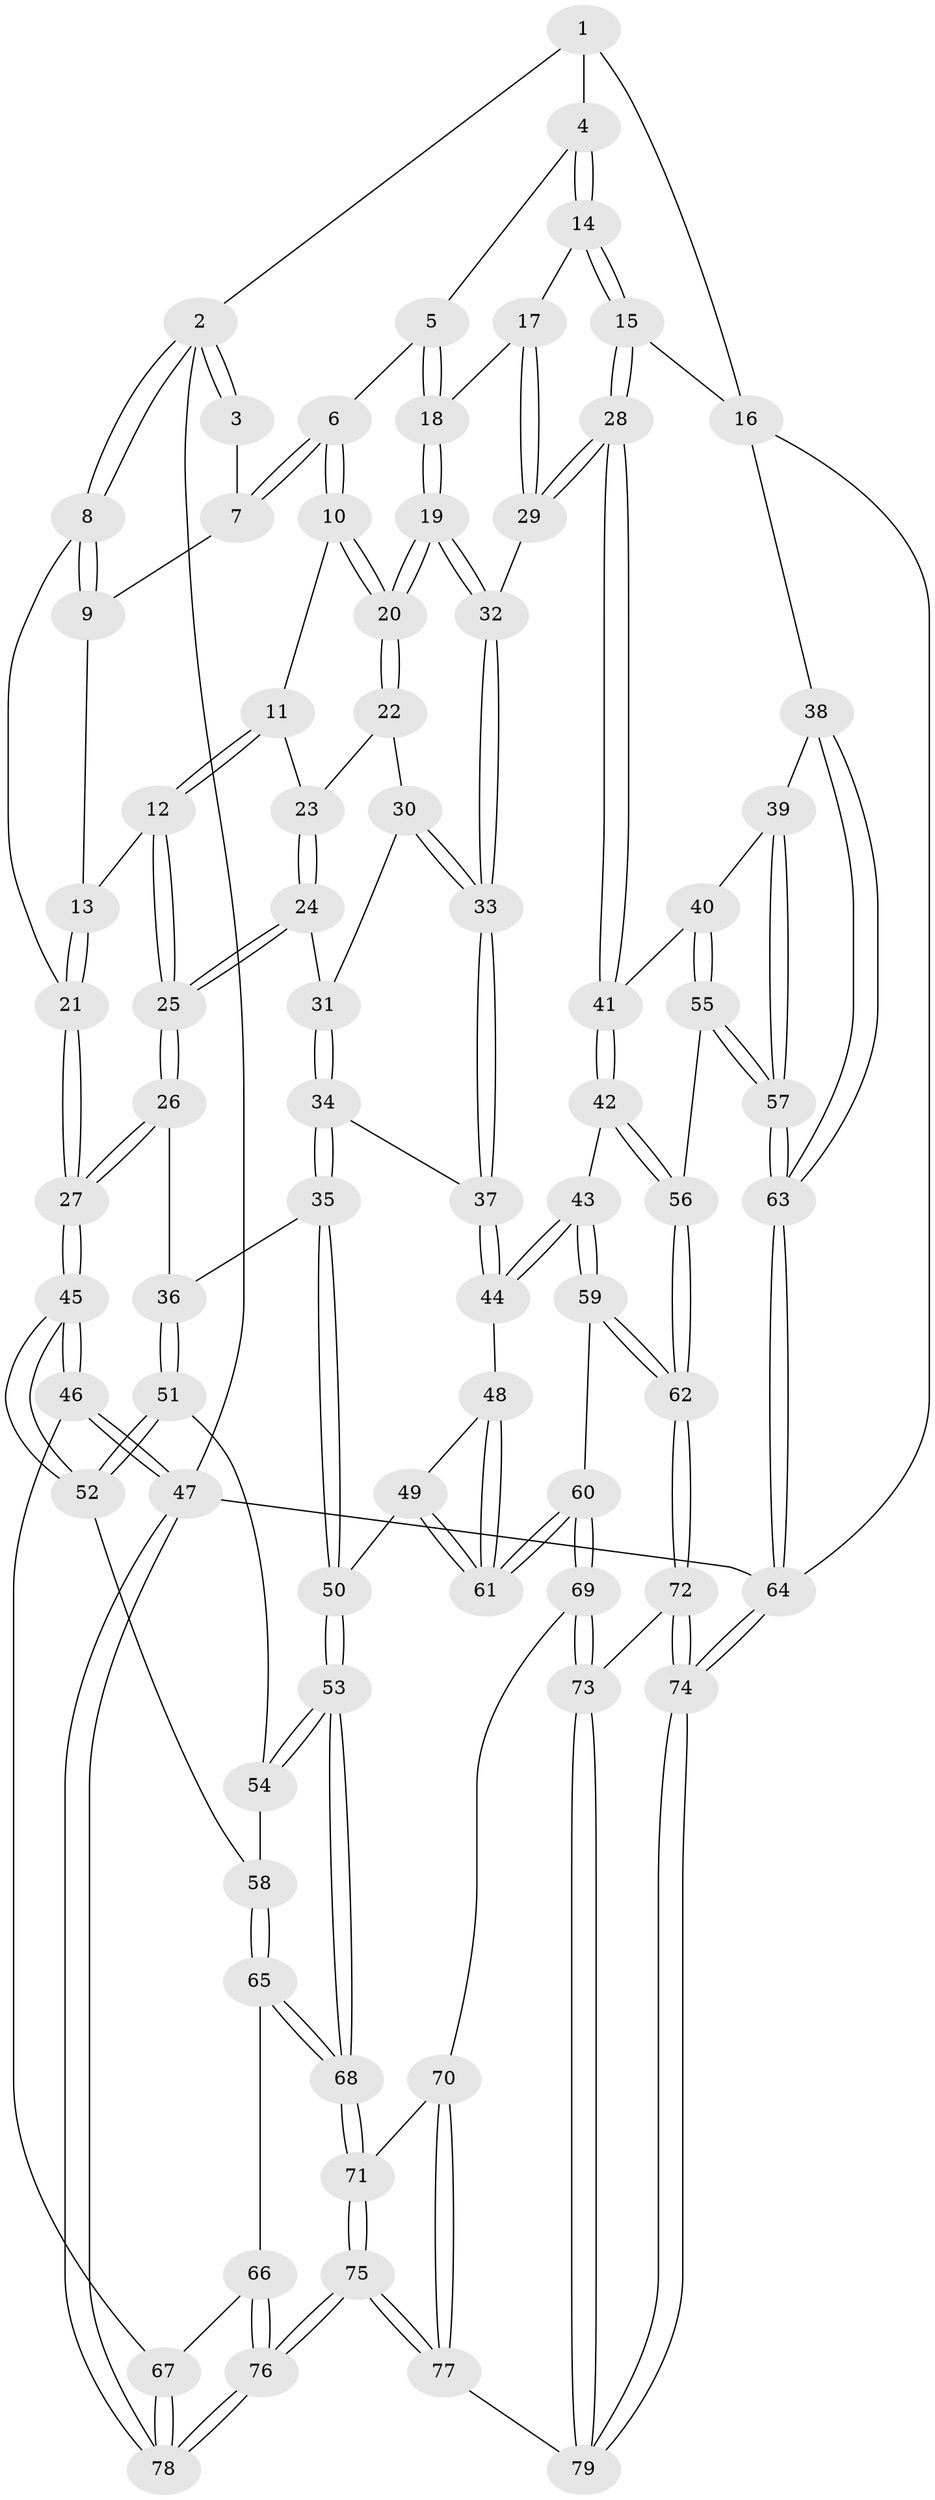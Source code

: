 // Generated by graph-tools (version 1.1) at 2025/51/03/09/25 03:51:00]
// undirected, 79 vertices, 194 edges
graph export_dot {
graph [start="1"]
  node [color=gray90,style=filled];
  1 [pos="+0.5297792032347766+0"];
  2 [pos="+0+0"];
  3 [pos="+0.22299365144653102+0"];
  4 [pos="+0.5437013333442933+0"];
  5 [pos="+0.45631275082027356+0.08978277810890793"];
  6 [pos="+0.4054255020837589+0.1307283214039962"];
  7 [pos="+0.2149788262798599+0.06162044727503587"];
  8 [pos="+0+0"];
  9 [pos="+0.19120695952520603+0.11779502758932302"];
  10 [pos="+0.40198100489063765+0.1360909938502043"];
  11 [pos="+0.3160118429735596+0.2039714108570787"];
  12 [pos="+0.2074711358882192+0.19607869323118815"];
  13 [pos="+0.1901408961282861+0.15441822183342538"];
  14 [pos="+0.6350068690441677+0.10269229517861549"];
  15 [pos="+1+0.18031633324786195"];
  16 [pos="+1+0.16239613971930747"];
  17 [pos="+0.6276135934037789+0.19247586046787288"];
  18 [pos="+0.49562109199554355+0.2864333971255401"];
  19 [pos="+0.46087145656474526+0.3497389866456074"];
  20 [pos="+0.43281329941326285+0.3134684611988029"];
  21 [pos="+0+0.20349994164500082"];
  22 [pos="+0.3441447137983484+0.269601654713246"];
  23 [pos="+0.3217138371748163+0.22411891722611962"];
  24 [pos="+0.27481860365260596+0.3104861742654007"];
  25 [pos="+0.16269746600814478+0.31314999908003627"];
  26 [pos="+0.10146760796277765+0.39362700466474687"];
  27 [pos="+0+0.41972196637387255"];
  28 [pos="+0.6996287036221548+0.39762628040638837"];
  29 [pos="+0.6841451526397819+0.3876189061124601"];
  30 [pos="+0.3203445976604097+0.310317739639536"];
  31 [pos="+0.30060699513555267+0.31919438951287565"];
  32 [pos="+0.4664396087518457+0.39892500630563826"];
  33 [pos="+0.4392082525464704+0.43253093194029335"];
  34 [pos="+0.3172410929013927+0.46441355291833986"];
  35 [pos="+0.24189904435793627+0.47981637793340864"];
  36 [pos="+0.23662281091821077+0.47753021495910614"];
  37 [pos="+0.4208273368524794+0.4617092186350601"];
  38 [pos="+1+0.5164798656310171"];
  39 [pos="+0.8842803576704877+0.526980697435675"];
  40 [pos="+0.8122592943789695+0.517118644984967"];
  41 [pos="+0.7177326096391906+0.4684657289168291"];
  42 [pos="+0.669135865859008+0.5493708367757604"];
  43 [pos="+0.46937867691044566+0.5800979648512259"];
  44 [pos="+0.46518667648788914+0.577025757136449"];
  45 [pos="+0+0.47447840825849547"];
  46 [pos="+0+0.774835660242416"];
  47 [pos="+0+1"];
  48 [pos="+0.4629799344817066+0.5787200300540475"];
  49 [pos="+0.2599088012447306+0.6536278493753251"];
  50 [pos="+0.2556744486045404+0.6528762712088845"];
  51 [pos="+0.13248401660252918+0.6182737620944101"];
  52 [pos="+0+0.5645298582099084"];
  53 [pos="+0.23445087232364026+0.6733714102932673"];
  54 [pos="+0.15166730826733354+0.6402415499719513"];
  55 [pos="+0.7777344906763387+0.736711392303121"];
  56 [pos="+0.6893924966666224+0.7221313155122325"];
  57 [pos="+0.8127292269570358+0.7532611202961339"];
  58 [pos="+0.09998388308995412+0.6922980471219083"];
  59 [pos="+0.5363708214812105+0.7373784757013415"];
  60 [pos="+0.374504163559493+0.7608093068298409"];
  61 [pos="+0.3608518024693338+0.7173631679265992"];
  62 [pos="+0.5858116493120801+0.7825863253093428"];
  63 [pos="+1+1"];
  64 [pos="+1+1"];
  65 [pos="+0.12633199614646137+0.8075495423441742"];
  66 [pos="+0.08954506639321987+0.8179577987032651"];
  67 [pos="+0.03760709347488341+0.8245878115851527"];
  68 [pos="+0.18677336999297287+0.8102475514467685"];
  69 [pos="+0.33361506811142483+0.8444352760253307"];
  70 [pos="+0.23990049451381182+0.8292328229199528"];
  71 [pos="+0.18967808612476003+0.8128991787449487"];
  72 [pos="+0.5719831420511045+0.864251342952903"];
  73 [pos="+0.3415451368302273+0.8541535305831229"];
  74 [pos="+0.6431510929143023+1"];
  75 [pos="+0.16804888528121079+1"];
  76 [pos="+0.15913699647836582+1"];
  77 [pos="+0.2953623548327239+1"];
  78 [pos="+0.10380086891633891+1"];
  79 [pos="+0.38616388206961977+1"];
  1 -- 2;
  1 -- 4;
  1 -- 16;
  2 -- 3;
  2 -- 3;
  2 -- 8;
  2 -- 8;
  2 -- 47;
  3 -- 7;
  4 -- 5;
  4 -- 14;
  4 -- 14;
  5 -- 6;
  5 -- 18;
  5 -- 18;
  6 -- 7;
  6 -- 7;
  6 -- 10;
  6 -- 10;
  7 -- 9;
  8 -- 9;
  8 -- 9;
  8 -- 21;
  9 -- 13;
  10 -- 11;
  10 -- 20;
  10 -- 20;
  11 -- 12;
  11 -- 12;
  11 -- 23;
  12 -- 13;
  12 -- 25;
  12 -- 25;
  13 -- 21;
  13 -- 21;
  14 -- 15;
  14 -- 15;
  14 -- 17;
  15 -- 16;
  15 -- 28;
  15 -- 28;
  16 -- 38;
  16 -- 64;
  17 -- 18;
  17 -- 29;
  17 -- 29;
  18 -- 19;
  18 -- 19;
  19 -- 20;
  19 -- 20;
  19 -- 32;
  19 -- 32;
  20 -- 22;
  20 -- 22;
  21 -- 27;
  21 -- 27;
  22 -- 23;
  22 -- 30;
  23 -- 24;
  23 -- 24;
  24 -- 25;
  24 -- 25;
  24 -- 31;
  25 -- 26;
  25 -- 26;
  26 -- 27;
  26 -- 27;
  26 -- 36;
  27 -- 45;
  27 -- 45;
  28 -- 29;
  28 -- 29;
  28 -- 41;
  28 -- 41;
  29 -- 32;
  30 -- 31;
  30 -- 33;
  30 -- 33;
  31 -- 34;
  31 -- 34;
  32 -- 33;
  32 -- 33;
  33 -- 37;
  33 -- 37;
  34 -- 35;
  34 -- 35;
  34 -- 37;
  35 -- 36;
  35 -- 50;
  35 -- 50;
  36 -- 51;
  36 -- 51;
  37 -- 44;
  37 -- 44;
  38 -- 39;
  38 -- 63;
  38 -- 63;
  39 -- 40;
  39 -- 57;
  39 -- 57;
  40 -- 41;
  40 -- 55;
  40 -- 55;
  41 -- 42;
  41 -- 42;
  42 -- 43;
  42 -- 56;
  42 -- 56;
  43 -- 44;
  43 -- 44;
  43 -- 59;
  43 -- 59;
  44 -- 48;
  45 -- 46;
  45 -- 46;
  45 -- 52;
  45 -- 52;
  46 -- 47;
  46 -- 47;
  46 -- 67;
  47 -- 78;
  47 -- 78;
  47 -- 64;
  48 -- 49;
  48 -- 61;
  48 -- 61;
  49 -- 50;
  49 -- 61;
  49 -- 61;
  50 -- 53;
  50 -- 53;
  51 -- 52;
  51 -- 52;
  51 -- 54;
  52 -- 58;
  53 -- 54;
  53 -- 54;
  53 -- 68;
  53 -- 68;
  54 -- 58;
  55 -- 56;
  55 -- 57;
  55 -- 57;
  56 -- 62;
  56 -- 62;
  57 -- 63;
  57 -- 63;
  58 -- 65;
  58 -- 65;
  59 -- 60;
  59 -- 62;
  59 -- 62;
  60 -- 61;
  60 -- 61;
  60 -- 69;
  60 -- 69;
  62 -- 72;
  62 -- 72;
  63 -- 64;
  63 -- 64;
  64 -- 74;
  64 -- 74;
  65 -- 66;
  65 -- 68;
  65 -- 68;
  66 -- 67;
  66 -- 76;
  66 -- 76;
  67 -- 78;
  67 -- 78;
  68 -- 71;
  68 -- 71;
  69 -- 70;
  69 -- 73;
  69 -- 73;
  70 -- 71;
  70 -- 77;
  70 -- 77;
  71 -- 75;
  71 -- 75;
  72 -- 73;
  72 -- 74;
  72 -- 74;
  73 -- 79;
  73 -- 79;
  74 -- 79;
  74 -- 79;
  75 -- 76;
  75 -- 76;
  75 -- 77;
  75 -- 77;
  76 -- 78;
  76 -- 78;
  77 -- 79;
}
